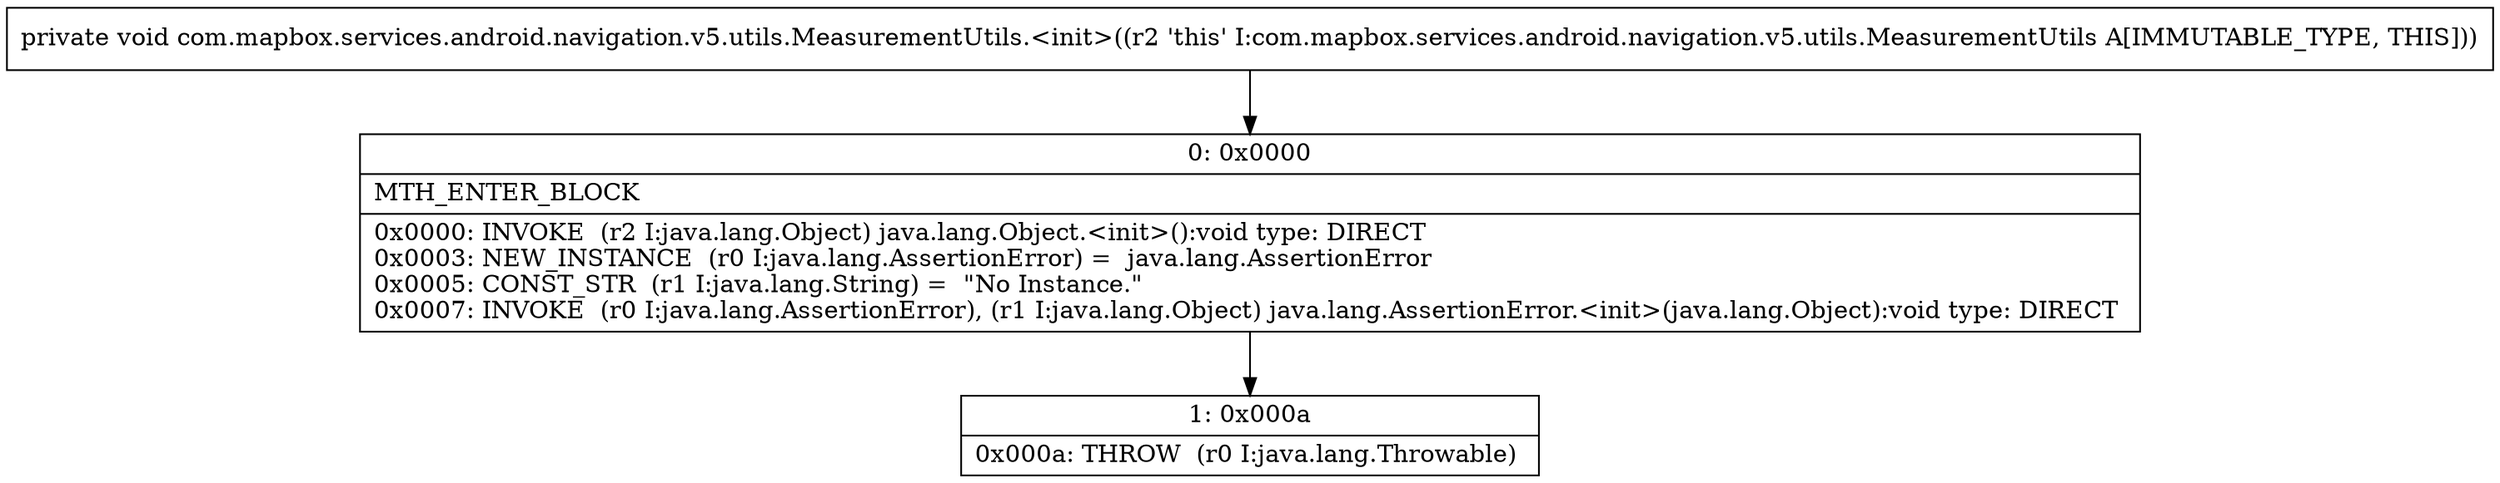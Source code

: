 digraph "CFG forcom.mapbox.services.android.navigation.v5.utils.MeasurementUtils.\<init\>()V" {
Node_0 [shape=record,label="{0\:\ 0x0000|MTH_ENTER_BLOCK\l|0x0000: INVOKE  (r2 I:java.lang.Object) java.lang.Object.\<init\>():void type: DIRECT \l0x0003: NEW_INSTANCE  (r0 I:java.lang.AssertionError) =  java.lang.AssertionError \l0x0005: CONST_STR  (r1 I:java.lang.String) =  \"No Instance.\" \l0x0007: INVOKE  (r0 I:java.lang.AssertionError), (r1 I:java.lang.Object) java.lang.AssertionError.\<init\>(java.lang.Object):void type: DIRECT \l}"];
Node_1 [shape=record,label="{1\:\ 0x000a|0x000a: THROW  (r0 I:java.lang.Throwable) \l}"];
MethodNode[shape=record,label="{private void com.mapbox.services.android.navigation.v5.utils.MeasurementUtils.\<init\>((r2 'this' I:com.mapbox.services.android.navigation.v5.utils.MeasurementUtils A[IMMUTABLE_TYPE, THIS])) }"];
MethodNode -> Node_0;
Node_0 -> Node_1;
}

